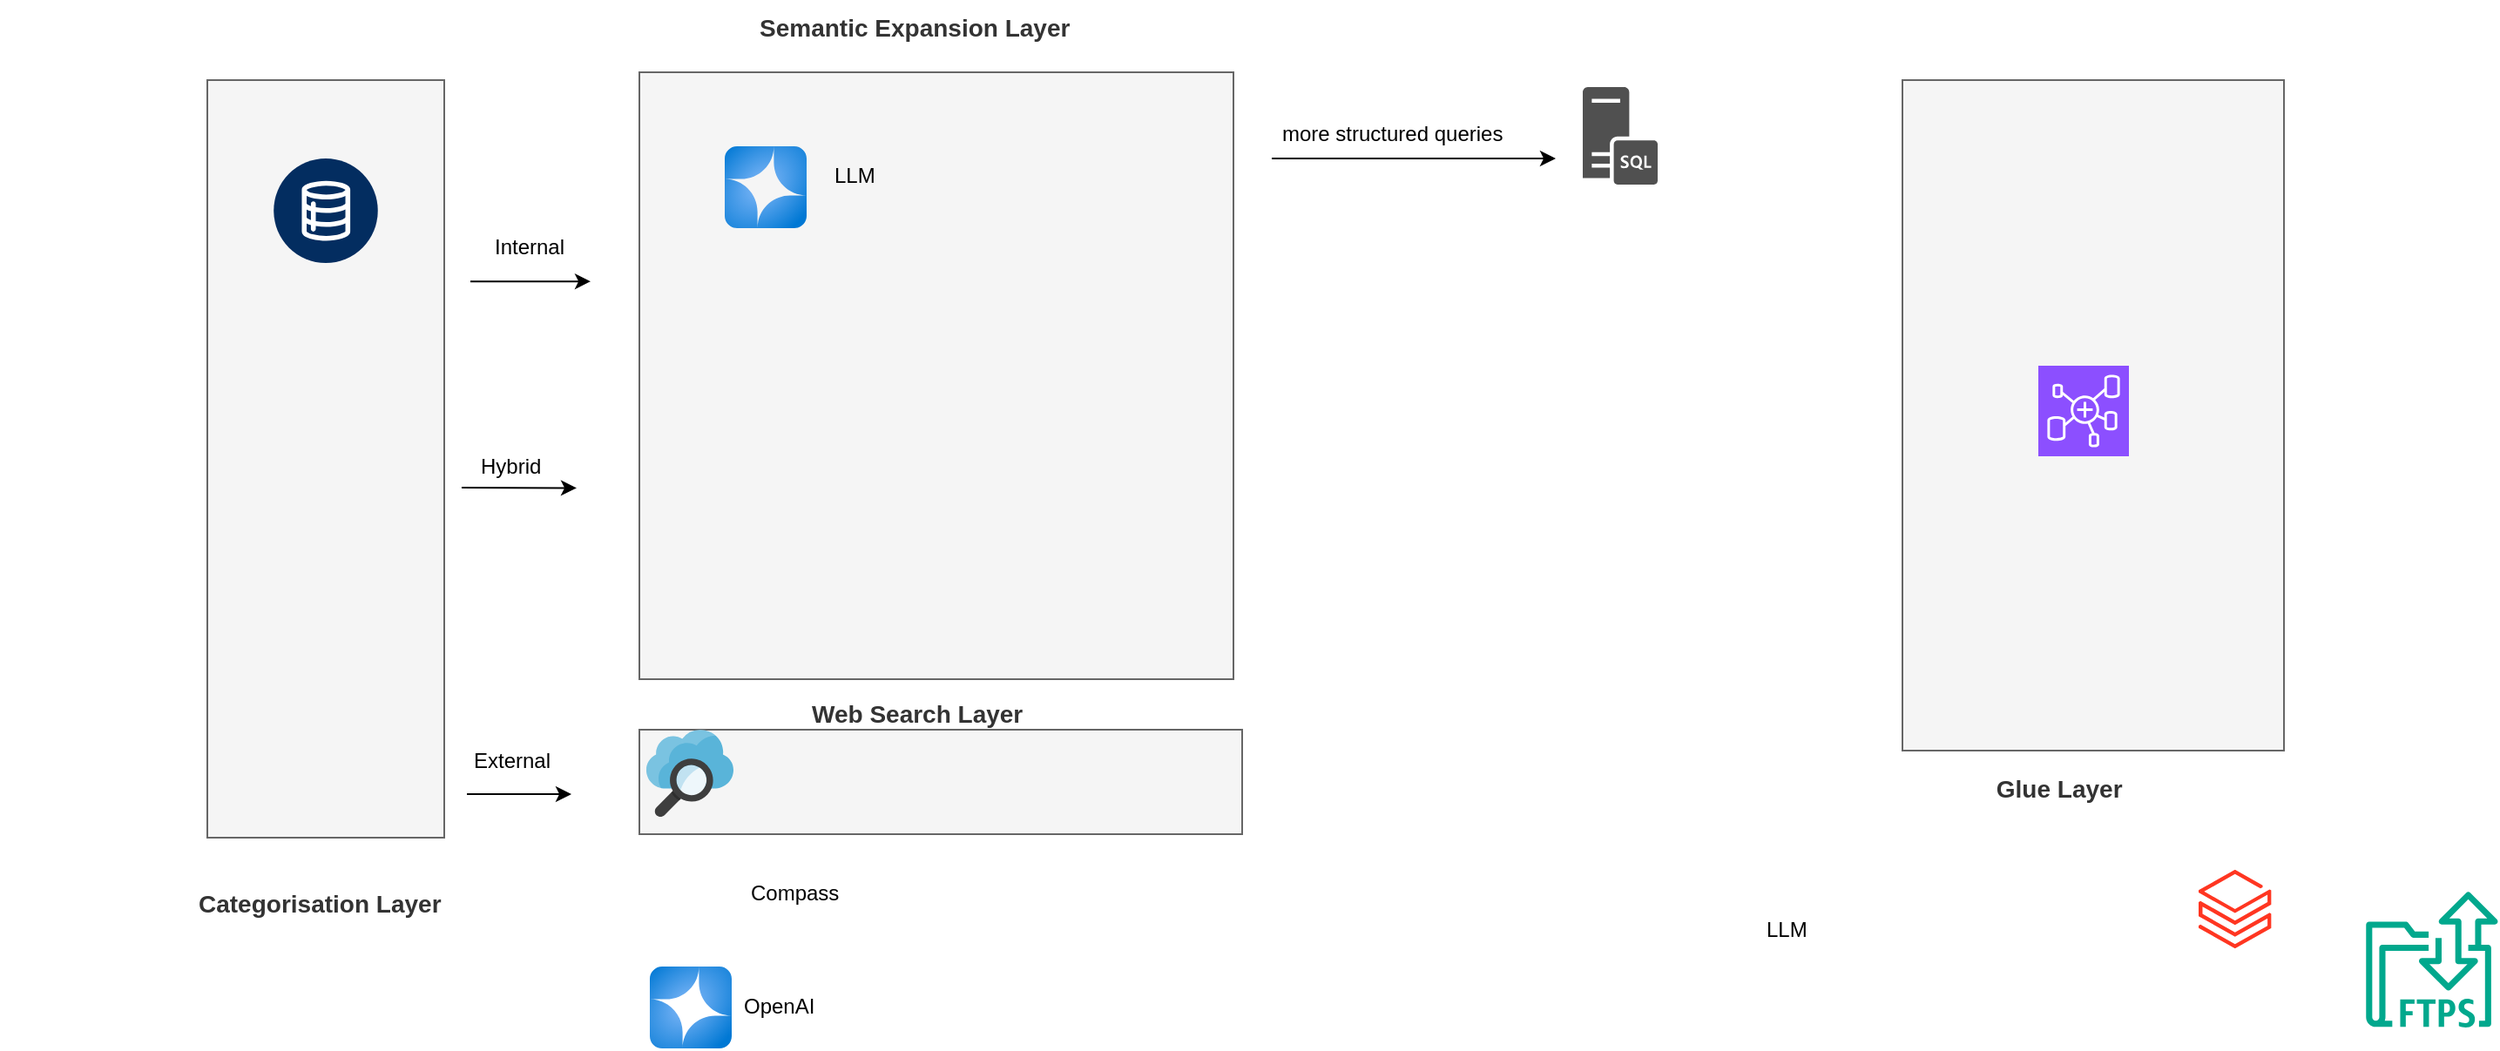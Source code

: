 <mxfile border="50" scale="3" compressed="false" locked="false" version="26.2.13">
  <diagram name="Blank" id="YmL12bMKpDGza6XwsDPr">
    <mxGraphModel dx="2680" dy="814" grid="0" gridSize="10" guides="1" tooltips="1" connect="1" arrows="1" fold="1" page="0" pageScale="1" pageWidth="827" pageHeight="1169" background="none" math="1" shadow="0">
      <root>
        <mxCell id="X5NqExCQtvZxIxQ7pmgY-0" />
        <mxCell id="1" parent="X5NqExCQtvZxIxQ7pmgY-0" />
        <mxCell id="0-6Xh5VArb5mex6PAZ4W-3" value="" style="shape=image;html=1;verticalAlign=top;verticalLabelPosition=bottom;labelBackgroundColor=#ffffff;imageAspect=0;aspect=fixed;image=https://cdn0.iconfinder.com/data/icons/evericons-24px-vol-1/24/question-128.png" vertex="1" parent="1">
          <mxGeometry x="-1095" y="334" width="75" height="75" as="geometry" />
        </mxCell>
        <mxCell id="0-6Xh5VArb5mex6PAZ4W-5" value="" style="endArrow=classic;html=1;rounded=0;" edge="1" parent="1">
          <mxGeometry width="50" height="50" relative="1" as="geometry">
            <mxPoint x="-825" y="319.57" as="sourcePoint" />
            <mxPoint x="-756" y="319.57" as="targetPoint" />
          </mxGeometry>
        </mxCell>
        <mxCell id="0-6Xh5VArb5mex6PAZ4W-14" value="" style="sketch=0;outlineConnect=0;fontColor=#232F3E;gradientColor=none;fillColor=#01A88D;strokeColor=none;dashed=0;verticalLabelPosition=bottom;verticalAlign=top;align=center;html=1;fontSize=12;fontStyle=0;aspect=fixed;shape=mxgraph.aws4.transfer_for_ftps_resource;" vertex="1" parent="1">
          <mxGeometry x="263" y="670" width="76" height="78" as="geometry" />
        </mxCell>
        <mxCell id="0-6Xh5VArb5mex6PAZ4W-40" value="Internal&amp;nbsp;" style="text;whiteSpace=wrap;html=1;" vertex="1" parent="1">
          <mxGeometry x="-813" y="286" width="155" height="35" as="geometry" />
        </mxCell>
        <mxCell id="0-6Xh5VArb5mex6PAZ4W-44" value="Hybrid" style="text;whiteSpace=wrap;html=1;" vertex="1" parent="1">
          <mxGeometry x="-821" y="412" width="155" height="35" as="geometry" />
        </mxCell>
        <mxCell id="0-6Xh5VArb5mex6PAZ4W-46" value="" style="endArrow=classic;html=1;rounded=0;" edge="1" parent="1">
          <mxGeometry width="50" height="50" relative="1" as="geometry">
            <mxPoint x="-827" y="614" as="sourcePoint" />
            <mxPoint x="-767" y="614" as="targetPoint" />
          </mxGeometry>
        </mxCell>
        <mxCell id="0-6Xh5VArb5mex6PAZ4W-47" value="" style="endArrow=classic;html=1;rounded=0;" edge="1" parent="1">
          <mxGeometry width="50" height="50" relative="1" as="geometry">
            <mxPoint x="-830" y="438" as="sourcePoint" />
            <mxPoint x="-764" y="438.21" as="targetPoint" />
          </mxGeometry>
        </mxCell>
        <mxCell id="0-6Xh5VArb5mex6PAZ4W-48" value="" style="endArrow=classic;html=1;rounded=0;" edge="1" parent="1">
          <mxGeometry width="50" height="50" relative="1" as="geometry">
            <mxPoint x="-365" y="249" as="sourcePoint" />
            <mxPoint x="-202" y="249" as="targetPoint" />
          </mxGeometry>
        </mxCell>
        <mxCell id="0-6Xh5VArb5mex6PAZ4W-51" value="" style="sketch=0;pointerEvents=1;shadow=0;dashed=0;html=1;strokeColor=none;fillColor=#505050;labelPosition=center;verticalLabelPosition=bottom;verticalAlign=top;outlineConnect=0;align=center;shape=mxgraph.office.servers.sql_server;" vertex="1" parent="1">
          <mxGeometry x="-186.5" y="208" width="43" height="56" as="geometry" />
        </mxCell>
        <mxCell id="0-6Xh5VArb5mex6PAZ4W-52" value="" style="image;aspect=fixed;html=1;points=[];align=center;fontSize=12;image=img/lib/azure2/analytics/Azure_Databricks.svg;" vertex="1" parent="1">
          <mxGeometry x="167" y="657.37" width="41.8" height="45.26" as="geometry" />
        </mxCell>
        <mxCell id="0-6Xh5VArb5mex6PAZ4W-39" value="" style="rounded=0;whiteSpace=wrap;html=1;fillColor=#f5f5f5;fontColor=#333333;strokeColor=#666666;" vertex="1" parent="1">
          <mxGeometry x="-728" y="199.5" width="341" height="348.5" as="geometry" />
        </mxCell>
        <mxCell id="0-6Xh5VArb5mex6PAZ4W-55" value="&lt;span style=&quot;forced-color-adjust: none; color: rgb(51, 51, 51); font-family: Helvetica; font-style: normal; font-variant-ligatures: normal; font-variant-caps: normal; letter-spacing: normal; orphans: 2; text-align: center; text-indent: 0px; text-transform: none; widows: 2; word-spacing: 0px; -webkit-text-stroke-width: 0px; white-space: normal; text-decoration-thickness: initial; text-decoration-style: initial; text-decoration-color: initial;&quot;&gt;&lt;b style=&quot;&quot;&gt;&lt;font style=&quot;font-size: 14px;&quot;&gt;Semantic Expansion Layer&lt;/font&gt;&lt;/b&gt;&lt;/span&gt;" style="text;whiteSpace=wrap;html=1;" vertex="1" parent="1">
          <mxGeometry x="-661.003" y="158.999" width="181" height="36" as="geometry" />
        </mxCell>
        <mxCell id="0-6Xh5VArb5mex6PAZ4W-56" value="&lt;b style=&quot;color: rgb(51, 51, 51); text-align: center;&quot;&gt;&lt;font style=&quot;font-size: 14px;&quot;&gt;Categorisation Layer&lt;/font&gt;&lt;/b&gt;" style="text;whiteSpace=wrap;html=1;" vertex="1" parent="1">
          <mxGeometry x="-983.003" y="661.999" width="181" height="36" as="geometry" />
        </mxCell>
        <mxCell id="0-6Xh5VArb5mex6PAZ4W-58" value="&lt;b style=&quot;color: rgb(51, 51, 51); text-align: center;&quot;&gt;&lt;font style=&quot;font-size: 14px;&quot;&gt;&amp;nbsp; &amp;nbsp; &amp;nbsp; &amp;nbsp; &amp;nbsp; Glue Layer&lt;/font&gt;&lt;/b&gt;" style="text;whiteSpace=wrap;html=1;" vertex="1" parent="1">
          <mxGeometry x="10.497" y="595.999" width="181" height="36" as="geometry" />
        </mxCell>
        <mxCell id="0-6Xh5VArb5mex6PAZ4W-53" value="&lt;div&gt;&lt;b&gt;&lt;br&gt;&lt;/b&gt;&lt;/div&gt;" style="rounded=0;whiteSpace=wrap;html=1;fillColor=#f5f5f5;fontColor=#333333;strokeColor=#666666;" vertex="1" parent="1">
          <mxGeometry x="-3" y="204" width="219" height="385" as="geometry" />
        </mxCell>
        <mxCell id="0-6Xh5VArb5mex6PAZ4W-11" value="" style="sketch=0;points=[[0,0,0],[0.25,0,0],[0.5,0,0],[0.75,0,0],[1,0,0],[0,1,0],[0.25,1,0],[0.5,1,0],[0.75,1,0],[1,1,0],[0,0.25,0],[0,0.5,0],[0,0.75,0],[1,0.25,0],[1,0.5,0],[1,0.75,0]];outlineConnect=0;fontColor=#232F3E;fillColor=#8C4FFF;strokeColor=#ffffff;dashed=0;verticalLabelPosition=bottom;verticalAlign=top;align=center;html=1;fontSize=12;fontStyle=0;aspect=fixed;shape=mxgraph.aws4.resourceIcon;resIcon=mxgraph.aws4.glue_elastic_views;" vertex="1" parent="1">
          <mxGeometry x="75" y="368" width="52" height="52" as="geometry" />
        </mxCell>
        <mxCell id="0-6Xh5VArb5mex6PAZ4W-37" value="" style="rounded=0;whiteSpace=wrap;html=1;fillColor=#f5f5f5;fontColor=#333333;strokeColor=#666666;" vertex="1" parent="1">
          <mxGeometry x="-976" y="204" width="136" height="435" as="geometry" />
        </mxCell>
        <mxCell id="0-6Xh5VArb5mex6PAZ4W-18" value="" style="verticalLabelPosition=bottom;aspect=fixed;html=1;shape=mxgraph.salesforce.data2;" vertex="1" parent="1">
          <mxGeometry x="-938" y="249" width="60" height="60" as="geometry" />
        </mxCell>
        <mxCell id="0-6Xh5VArb5mex6PAZ4W-10" value="" style="image;aspect=fixed;html=1;points=[];align=center;fontSize=12;image=img/lib/azure2/ai_machine_learning/Azure_OpenAI.svg;" vertex="1" parent="1">
          <mxGeometry x="-679" y="242" width="47" height="47" as="geometry" />
        </mxCell>
        <mxCell id="0-6Xh5VArb5mex6PAZ4W-60" value="more structured queries" style="text;whiteSpace=wrap;html=1;" vertex="1" parent="1">
          <mxGeometry x="-361" y="221" width="162" height="35" as="geometry" />
        </mxCell>
        <mxCell id="0-6Xh5VArb5mex6PAZ4W-61" value="LLM" style="text;whiteSpace=wrap;html=1;" vertex="1" parent="1">
          <mxGeometry x="-618" y="245" width="155" height="35" as="geometry" />
        </mxCell>
        <mxCell id="0-6Xh5VArb5mex6PAZ4W-64" value="Compass" style="text;whiteSpace=wrap;html=1;" vertex="1" parent="1">
          <mxGeometry x="-666" y="657" width="155" height="35" as="geometry" />
        </mxCell>
        <mxCell id="0-6Xh5VArb5mex6PAZ4W-69" value="External" style="text;whiteSpace=wrap;html=1;" vertex="1" parent="1">
          <mxGeometry x="-825" y="581" width="155" height="35" as="geometry" />
        </mxCell>
        <mxCell id="0-6Xh5VArb5mex6PAZ4W-70" value="" style="rounded=0;whiteSpace=wrap;html=1;fillColor=#f5f5f5;fontColor=#333333;strokeColor=#666666;" vertex="1" parent="1">
          <mxGeometry x="-728" y="577" width="346" height="60" as="geometry" />
        </mxCell>
        <mxCell id="0-6Xh5VArb5mex6PAZ4W-9" value="" style="shape=image;html=1;verticalAlign=top;verticalLabelPosition=bottom;labelBackgroundColor=#ffffff;imageAspect=0;aspect=fixed;image=https://cdn2.iconfinder.com/data/icons/freecns-cumulus/32/519779-90_Compass-128.png" vertex="1" parent="1">
          <mxGeometry x="-728" y="640" width="58" height="58" as="geometry" />
        </mxCell>
        <mxCell id="0-6Xh5VArb5mex6PAZ4W-71" value="LLM" style="text;whiteSpace=wrap;html=1;" vertex="1" parent="1">
          <mxGeometry x="-83" y="678" width="155" height="35" as="geometry" />
        </mxCell>
        <mxCell id="0-6Xh5VArb5mex6PAZ4W-72" value="&lt;span style=&quot;forced-color-adjust: none; color: rgb(51, 51, 51); font-family: Helvetica; font-style: normal; font-variant-ligatures: normal; font-variant-caps: normal; letter-spacing: normal; orphans: 2; text-align: center; text-indent: 0px; text-transform: none; widows: 2; word-spacing: 0px; -webkit-text-stroke-width: 0px; white-space: normal; text-decoration-thickness: initial; text-decoration-style: initial; text-decoration-color: initial;&quot;&gt;&lt;b style=&quot;&quot;&gt;&lt;font style=&quot;font-size: 14px;&quot;&gt;Web Search Layer&lt;/font&gt;&lt;/b&gt;&lt;/span&gt;" style="text;whiteSpace=wrap;html=1;" vertex="1" parent="1">
          <mxGeometry x="-631.003" y="552.999" width="181" height="36" as="geometry" />
        </mxCell>
        <mxCell id="0-6Xh5VArb5mex6PAZ4W-12" value="" style="image;sketch=0;aspect=fixed;html=1;points=[];align=center;fontSize=12;image=img/lib/mscae/Search.svg;" vertex="1" parent="1">
          <mxGeometry x="-724" y="577" width="50" height="50" as="geometry" />
        </mxCell>
        <mxCell id="0-6Xh5VArb5mex6PAZ4W-73" value="" style="image;aspect=fixed;html=1;points=[];align=center;fontSize=12;image=img/lib/azure2/ai_machine_learning/Azure_OpenAI.svg;" vertex="1" parent="1">
          <mxGeometry x="-722" y="713" width="47" height="47" as="geometry" />
        </mxCell>
        <mxCell id="0-6Xh5VArb5mex6PAZ4W-74" value="OpenAI&lt;div&gt;&lt;br&gt;&lt;/div&gt;" style="text;whiteSpace=wrap;html=1;" vertex="1" parent="1">
          <mxGeometry x="-670" y="722" width="155" height="35" as="geometry" />
        </mxCell>
      </root>
    </mxGraphModel>
  </diagram>
</mxfile>
